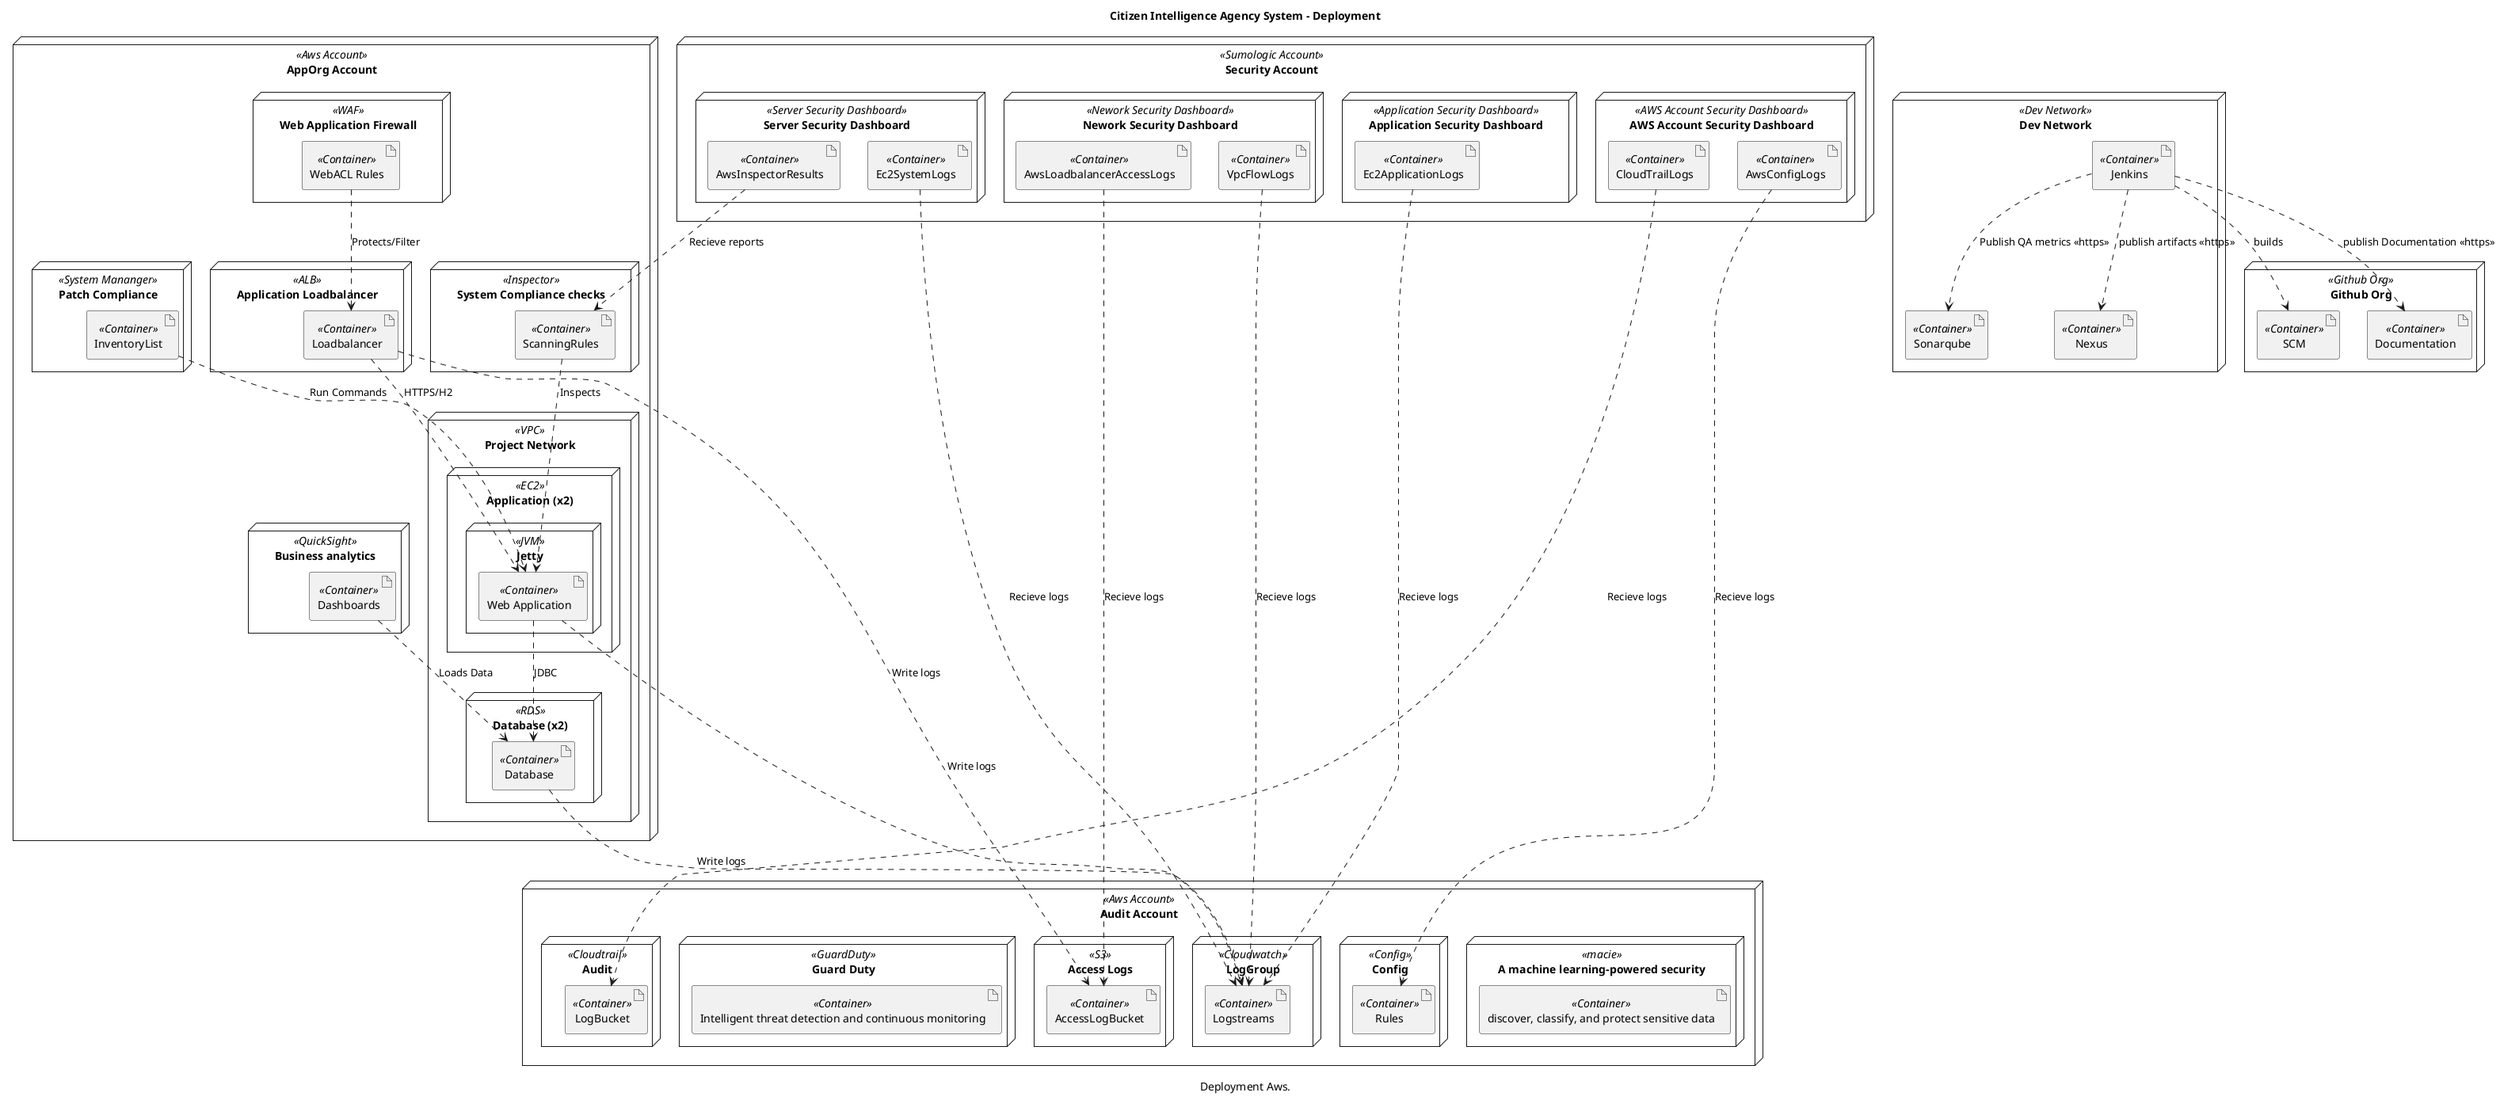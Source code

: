 @startuml
title Citizen Intelligence Agency System - Deployment
caption Deployment Aws.
node "AppOrg Account" <<Aws Account>> as 117 {
  node "Web Application Firewall" <<WAF>> as 119 {
    artifact "WebACL Rules" <<Container>> as 121
  }
  node "Application Loadbalancer" <<ALB>> as 157 {
    artifact "Loadbalancer" <<Container>> as 158
  }
  node "System Compliance checks" <<Inspector>> as 127 {
    artifact "ScanningRules" <<Container>> as 129
  }
  node "Patch Compliance" <<System Mananger>> as 131 {
    artifact "InventoryList" <<Container>> as 133
  }
  node "Project Network" <<VPC>> as 118 {
    node "Database (x2)" <<RDS>> as 170 {
      artifact "Database" <<Container>> as 171
    }
    node "Application (x2)" <<EC2>> as 162 {
      node "Jetty" <<JVM>> as 163 {
        artifact "Web Application" <<Container>> as 164
      }
    }
  }
  node "Business analytics" <<QuickSight>> as 135 {
    artifact "Dashboards" <<Container>> as 137
  }
}
node "Audit Account" <<Aws Account>> as 123 {
  node "A machine learning-powered security" <<macie>> as 142 {
    artifact "discover, classify, and protect sensitive data" <<Container>> as 144
  }
  node "LogGroup" <<Cloudwatch>> as 145 {
    artifact "Logstreams" <<Container>> as 147
  }
  node "Access Logs" <<S3>> as 153 {
    artifact "AccessLogBucket" <<Container>> as 155
  }
  node "Config" <<Config>> as 124 {
    artifact "Rules" <<Container>> as 126
  }
  node "Guard Duty" <<GuardDuty>> as 139 {
    artifact "Intelligent threat detection and continuous monitoring" <<Container>> as 141
  }
  node "Audit" <<Cloudtrail>> as 150 {
    artifact "LogBucket" <<Container>> as 152
  }
}
node "Dev Network" <<Dev Network>> as 181 {
  artifact "Sonarqube" <<Container>> as 185
  artifact "Jenkins" <<Container>> as 191
  artifact "Nexus" <<Container>> as 183
}
node "Github Org" <<Github Org>> as 176 {
  artifact "SCM" <<Container>> as 178
  artifact "Documentation" <<Container>> as 180
}
node "Security Account" <<Sumologic Account>> as 196 {
  node "Nework Security Dashboard" <<Nework Security Dashboard>> as 197 {
    artifact "VpcFlowLogs" <<Container>> as 203
    artifact "AwsLoadbalancerAccessLogs" <<Container>> as 227
  }
  node "Server Security Dashboard" <<Server Security Dashboard>> as 198 {
    artifact "Ec2SystemLogs" <<Container>> as 215
    artifact "AwsInspectorResults" <<Container>> as 223
  }
  node "Application Security Dashboard" <<Application Security Dashboard>> as 200 {
    artifact "Ec2ApplicationLogs" <<Container>> as 219
  }
  node "AWS Account Security Dashboard" <<AWS Account Security Dashboard>> as 199 {
    artifact "AwsConfigLogs" <<Container>> as 211
    artifact "CloudTrailLogs" <<Container>> as 207
  }
}
227 ..> 155 : Recieve logs
215 ..> 147 : Recieve logs
191 ..> 185 : Publish QA metrics <<https>>
158 ..> 155 : Write logs
137 ..> 171 : Loads Data
203 ..> 147 : Recieve logs
191 ..> 183 : publish artifacts <<https>>
164 ..> 171 : JDBC
171 ..> 147 : Write logs
211 ..> 126 : Recieve logs
191 ..> 180 : publish Documentation <<https>>
191 ..> 178 : builds
219 ..> 147 : Recieve logs
223 ..> 129 : Recieve reports
207 ..> 152 : Recieve logs
164 ..> 147 : Write logs
133 ..> 164 : Run Commands
129 ..> 164 : Inspects
158 ..> 164 : HTTPS/H2
121 ..> 158 : Protects/Filter
@enduml